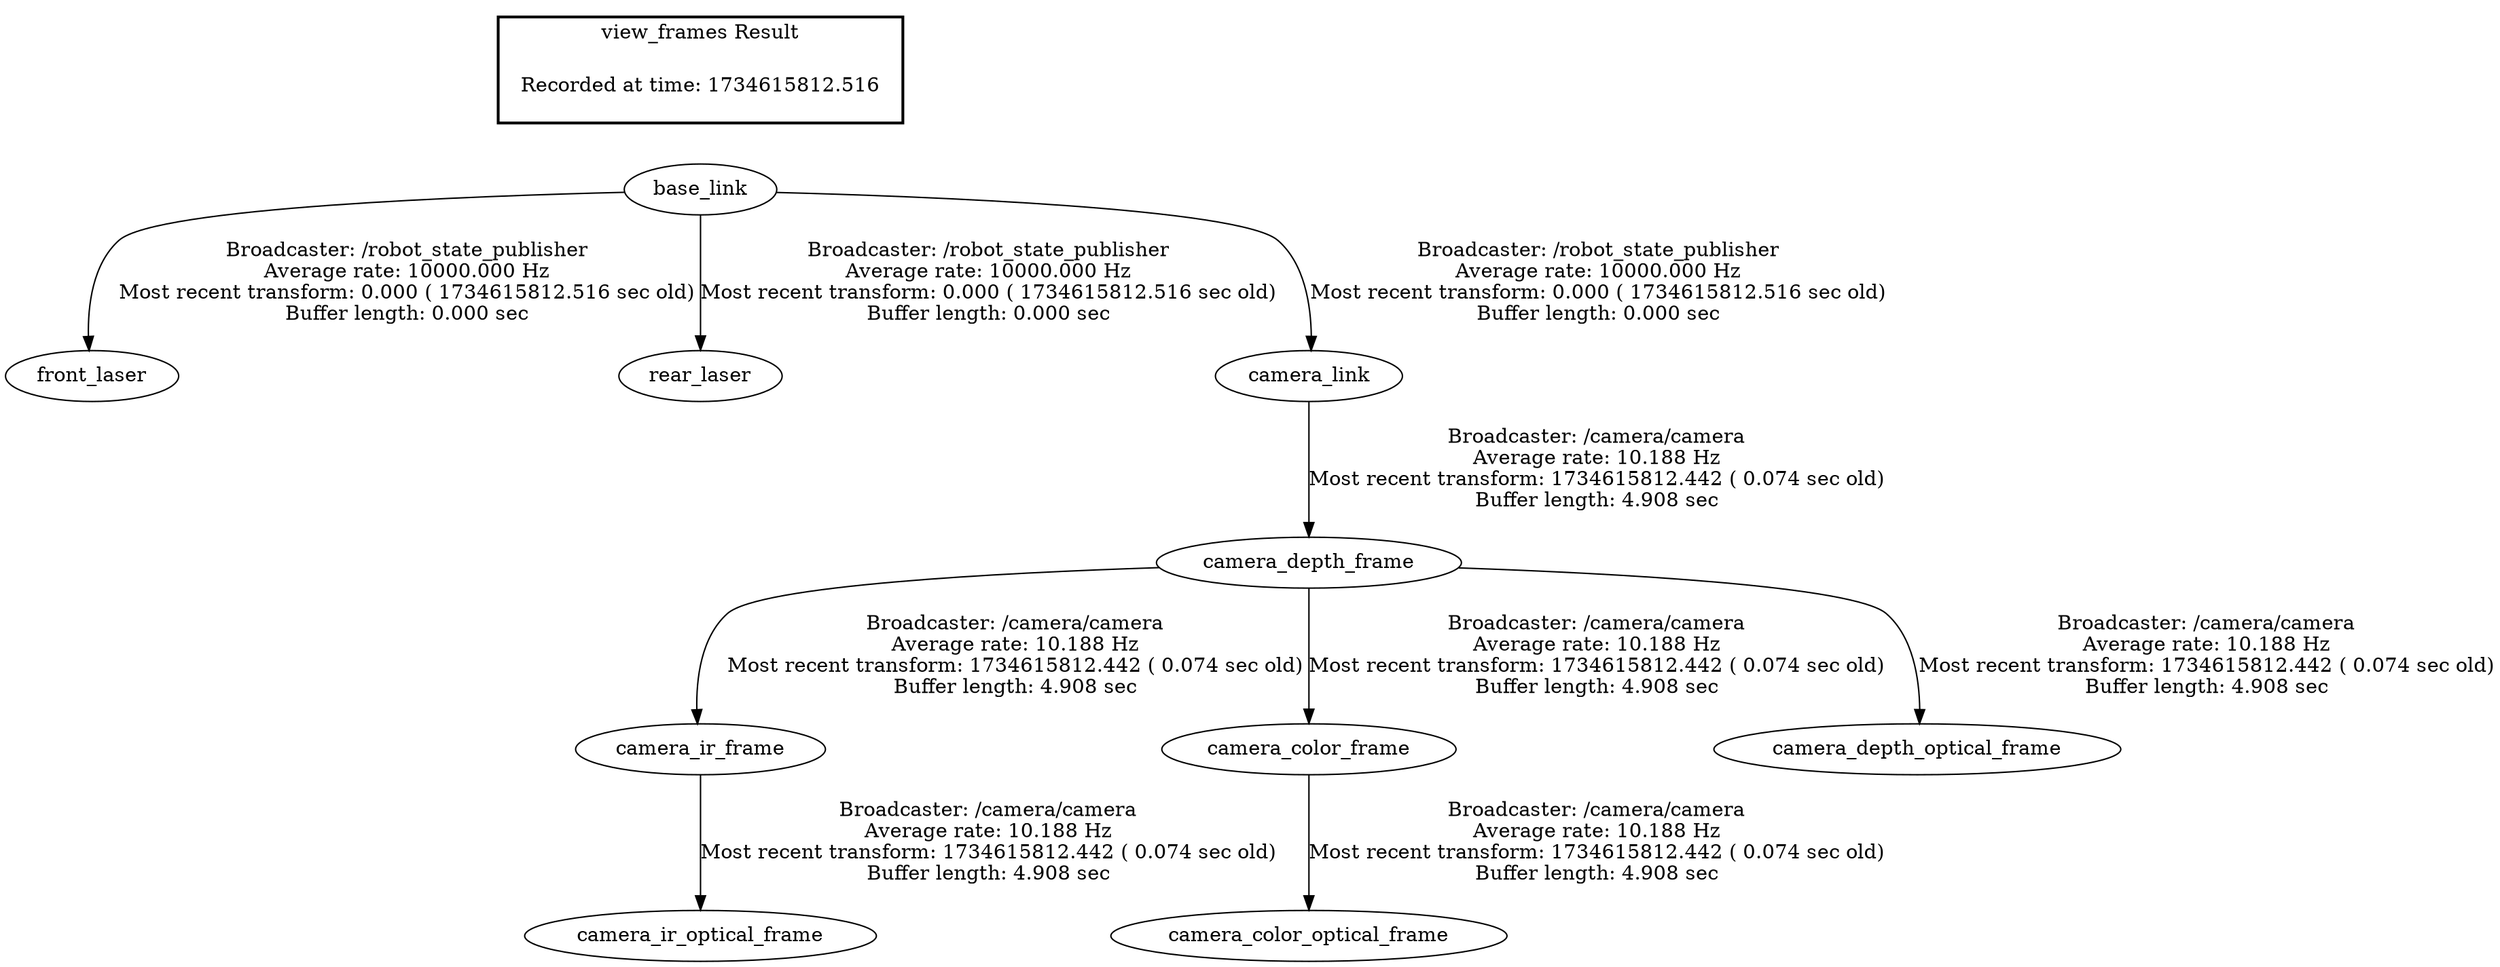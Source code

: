 digraph G {
"base_link" -> "front_laser"[label="Broadcaster: /robot_state_publisher\nAverage rate: 10000.000 Hz\nMost recent transform: 0.000 ( 1734615812.516 sec old)\nBuffer length: 0.000 sec\n"];
"base_link" -> "rear_laser"[label="Broadcaster: /robot_state_publisher\nAverage rate: 10000.000 Hz\nMost recent transform: 0.000 ( 1734615812.516 sec old)\nBuffer length: 0.000 sec\n"];
"base_link" -> "camera_link"[label="Broadcaster: /robot_state_publisher\nAverage rate: 10000.000 Hz\nMost recent transform: 0.000 ( 1734615812.516 sec old)\nBuffer length: 0.000 sec\n"];
"camera_depth_frame" -> "camera_ir_frame"[label="Broadcaster: /camera/camera\nAverage rate: 10.188 Hz\nMost recent transform: 1734615812.442 ( 0.074 sec old)\nBuffer length: 4.908 sec\n"];
"camera_link" -> "camera_depth_frame"[label="Broadcaster: /camera/camera\nAverage rate: 10.188 Hz\nMost recent transform: 1734615812.442 ( 0.074 sec old)\nBuffer length: 4.908 sec\n"];
"camera_ir_frame" -> "camera_ir_optical_frame"[label="Broadcaster: /camera/camera\nAverage rate: 10.188 Hz\nMost recent transform: 1734615812.442 ( 0.074 sec old)\nBuffer length: 4.908 sec\n"];
"camera_depth_frame" -> "camera_color_frame"[label="Broadcaster: /camera/camera\nAverage rate: 10.188 Hz\nMost recent transform: 1734615812.442 ( 0.074 sec old)\nBuffer length: 4.908 sec\n"];
"camera_color_frame" -> "camera_color_optical_frame"[label="Broadcaster: /camera/camera\nAverage rate: 10.188 Hz\nMost recent transform: 1734615812.442 ( 0.074 sec old)\nBuffer length: 4.908 sec\n"];
"camera_depth_frame" -> "camera_depth_optical_frame"[label="Broadcaster: /camera/camera\nAverage rate: 10.188 Hz\nMost recent transform: 1734615812.442 ( 0.074 sec old)\nBuffer length: 4.908 sec\n"];
edge [style=invis];
 subgraph cluster_legend { style=bold; color=black; label ="view_frames Result";
"Recorded at time: 1734615812.516"[ shape=plaintext ] ;
 }->"base_link";
}